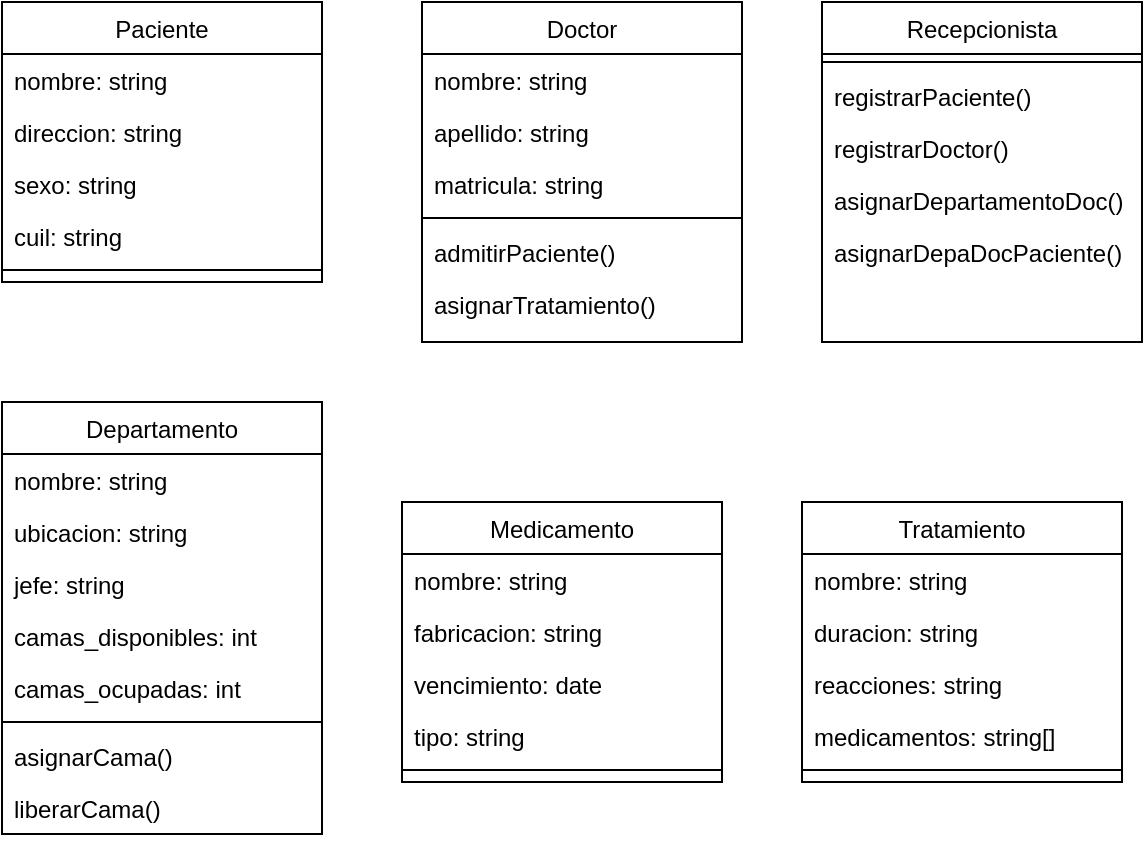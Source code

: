 <mxfile version="20.4.1" type="device"><diagram id="C5RBs43oDa-KdzZeNtuy" name="Page-1"><mxGraphModel dx="1102" dy="614" grid="1" gridSize="10" guides="1" tooltips="1" connect="1" arrows="1" fold="1" page="1" pageScale="1" pageWidth="827" pageHeight="1169" math="0" shadow="0"><root><mxCell id="WIyWlLk6GJQsqaUBKTNV-0"/><mxCell id="WIyWlLk6GJQsqaUBKTNV-1" parent="WIyWlLk6GJQsqaUBKTNV-0"/><mxCell id="zkfFHV4jXpPFQw0GAbJ--17" value="Paciente" style="swimlane;fontStyle=0;align=center;verticalAlign=top;childLayout=stackLayout;horizontal=1;startSize=26;horizontalStack=0;resizeParent=1;resizeLast=0;collapsible=1;marginBottom=0;rounded=0;shadow=0;strokeWidth=1;" parent="WIyWlLk6GJQsqaUBKTNV-1" vertex="1"><mxGeometry x="150" y="110" width="160" height="140" as="geometry"><mxRectangle x="550" y="140" width="160" height="26" as="alternateBounds"/></mxGeometry></mxCell><mxCell id="zkfFHV4jXpPFQw0GAbJ--18" value="nombre: string" style="text;align=left;verticalAlign=top;spacingLeft=4;spacingRight=4;overflow=hidden;rotatable=0;points=[[0,0.5],[1,0.5]];portConstraint=eastwest;" parent="zkfFHV4jXpPFQw0GAbJ--17" vertex="1"><mxGeometry y="26" width="160" height="26" as="geometry"/></mxCell><mxCell id="zkfFHV4jXpPFQw0GAbJ--19" value="direccion: string" style="text;align=left;verticalAlign=top;spacingLeft=4;spacingRight=4;overflow=hidden;rotatable=0;points=[[0,0.5],[1,0.5]];portConstraint=eastwest;rounded=0;shadow=0;html=0;" parent="zkfFHV4jXpPFQw0GAbJ--17" vertex="1"><mxGeometry y="52" width="160" height="26" as="geometry"/></mxCell><mxCell id="zkfFHV4jXpPFQw0GAbJ--20" value="sexo: string" style="text;align=left;verticalAlign=top;spacingLeft=4;spacingRight=4;overflow=hidden;rotatable=0;points=[[0,0.5],[1,0.5]];portConstraint=eastwest;rounded=0;shadow=0;html=0;" parent="zkfFHV4jXpPFQw0GAbJ--17" vertex="1"><mxGeometry y="78" width="160" height="26" as="geometry"/></mxCell><mxCell id="zkfFHV4jXpPFQw0GAbJ--21" value="cuil: string" style="text;align=left;verticalAlign=top;spacingLeft=4;spacingRight=4;overflow=hidden;rotatable=0;points=[[0,0.5],[1,0.5]];portConstraint=eastwest;rounded=0;shadow=0;html=0;" parent="zkfFHV4jXpPFQw0GAbJ--17" vertex="1"><mxGeometry y="104" width="160" height="26" as="geometry"/></mxCell><mxCell id="zkfFHV4jXpPFQw0GAbJ--23" value="" style="line;html=1;strokeWidth=1;align=left;verticalAlign=middle;spacingTop=-1;spacingLeft=3;spacingRight=3;rotatable=0;labelPosition=right;points=[];portConstraint=eastwest;" parent="zkfFHV4jXpPFQw0GAbJ--17" vertex="1"><mxGeometry y="130" width="160" height="8" as="geometry"/></mxCell><mxCell id="ZNKSyRosEJlY0916CNZ9-0" value="Doctor" style="swimlane;fontStyle=0;align=center;verticalAlign=top;childLayout=stackLayout;horizontal=1;startSize=26;horizontalStack=0;resizeParent=1;resizeLast=0;collapsible=1;marginBottom=0;rounded=0;shadow=0;strokeWidth=1;" vertex="1" parent="WIyWlLk6GJQsqaUBKTNV-1"><mxGeometry x="360" y="110" width="160" height="170" as="geometry"><mxRectangle x="550" y="140" width="160" height="26" as="alternateBounds"/></mxGeometry></mxCell><mxCell id="ZNKSyRosEJlY0916CNZ9-1" value="nombre: string" style="text;align=left;verticalAlign=top;spacingLeft=4;spacingRight=4;overflow=hidden;rotatable=0;points=[[0,0.5],[1,0.5]];portConstraint=eastwest;" vertex="1" parent="ZNKSyRosEJlY0916CNZ9-0"><mxGeometry y="26" width="160" height="26" as="geometry"/></mxCell><mxCell id="ZNKSyRosEJlY0916CNZ9-2" value="apellido: string" style="text;align=left;verticalAlign=top;spacingLeft=4;spacingRight=4;overflow=hidden;rotatable=0;points=[[0,0.5],[1,0.5]];portConstraint=eastwest;rounded=0;shadow=0;html=0;" vertex="1" parent="ZNKSyRosEJlY0916CNZ9-0"><mxGeometry y="52" width="160" height="26" as="geometry"/></mxCell><mxCell id="ZNKSyRosEJlY0916CNZ9-3" value="matricula: string" style="text;align=left;verticalAlign=top;spacingLeft=4;spacingRight=4;overflow=hidden;rotatable=0;points=[[0,0.5],[1,0.5]];portConstraint=eastwest;rounded=0;shadow=0;html=0;" vertex="1" parent="ZNKSyRosEJlY0916CNZ9-0"><mxGeometry y="78" width="160" height="26" as="geometry"/></mxCell><mxCell id="ZNKSyRosEJlY0916CNZ9-6" value="" style="line;html=1;strokeWidth=1;align=left;verticalAlign=middle;spacingTop=-1;spacingLeft=3;spacingRight=3;rotatable=0;labelPosition=right;points=[];portConstraint=eastwest;" vertex="1" parent="ZNKSyRosEJlY0916CNZ9-0"><mxGeometry y="104" width="160" height="8" as="geometry"/></mxCell><mxCell id="ZNKSyRosEJlY0916CNZ9-7" value="admitirPaciente()" style="text;align=left;verticalAlign=top;spacingLeft=4;spacingRight=4;overflow=hidden;rotatable=0;points=[[0,0.5],[1,0.5]];portConstraint=eastwest;" vertex="1" parent="ZNKSyRosEJlY0916CNZ9-0"><mxGeometry y="112" width="160" height="26" as="geometry"/></mxCell><mxCell id="ZNKSyRosEJlY0916CNZ9-8" value="asignarTratamiento()" style="text;align=left;verticalAlign=top;spacingLeft=4;spacingRight=4;overflow=hidden;rotatable=0;points=[[0,0.5],[1,0.5]];portConstraint=eastwest;" vertex="1" parent="ZNKSyRosEJlY0916CNZ9-0"><mxGeometry y="138" width="160" height="26" as="geometry"/></mxCell><mxCell id="ZNKSyRosEJlY0916CNZ9-9" value="Departamento" style="swimlane;fontStyle=0;align=center;verticalAlign=top;childLayout=stackLayout;horizontal=1;startSize=26;horizontalStack=0;resizeParent=1;resizeLast=0;collapsible=1;marginBottom=0;rounded=0;shadow=0;strokeWidth=1;" vertex="1" parent="WIyWlLk6GJQsqaUBKTNV-1"><mxGeometry x="150" y="310" width="160" height="216" as="geometry"><mxRectangle x="550" y="140" width="160" height="26" as="alternateBounds"/></mxGeometry></mxCell><mxCell id="ZNKSyRosEJlY0916CNZ9-10" value="nombre: string" style="text;align=left;verticalAlign=top;spacingLeft=4;spacingRight=4;overflow=hidden;rotatable=0;points=[[0,0.5],[1,0.5]];portConstraint=eastwest;" vertex="1" parent="ZNKSyRosEJlY0916CNZ9-9"><mxGeometry y="26" width="160" height="26" as="geometry"/></mxCell><mxCell id="ZNKSyRosEJlY0916CNZ9-11" value="ubicacion: string" style="text;align=left;verticalAlign=top;spacingLeft=4;spacingRight=4;overflow=hidden;rotatable=0;points=[[0,0.5],[1,0.5]];portConstraint=eastwest;rounded=0;shadow=0;html=0;" vertex="1" parent="ZNKSyRosEJlY0916CNZ9-9"><mxGeometry y="52" width="160" height="26" as="geometry"/></mxCell><mxCell id="ZNKSyRosEJlY0916CNZ9-12" value="jefe: string" style="text;align=left;verticalAlign=top;spacingLeft=4;spacingRight=4;overflow=hidden;rotatable=0;points=[[0,0.5],[1,0.5]];portConstraint=eastwest;rounded=0;shadow=0;html=0;" vertex="1" parent="ZNKSyRosEJlY0916CNZ9-9"><mxGeometry y="78" width="160" height="26" as="geometry"/></mxCell><mxCell id="ZNKSyRosEJlY0916CNZ9-13" value="camas_disponibles: int" style="text;align=left;verticalAlign=top;spacingLeft=4;spacingRight=4;overflow=hidden;rotatable=0;points=[[0,0.5],[1,0.5]];portConstraint=eastwest;rounded=0;shadow=0;html=0;" vertex="1" parent="ZNKSyRosEJlY0916CNZ9-9"><mxGeometry y="104" width="160" height="26" as="geometry"/></mxCell><mxCell id="ZNKSyRosEJlY0916CNZ9-14" value="camas_ocupadas: int" style="text;align=left;verticalAlign=top;spacingLeft=4;spacingRight=4;overflow=hidden;rotatable=0;points=[[0,0.5],[1,0.5]];portConstraint=eastwest;rounded=0;shadow=0;html=0;" vertex="1" parent="ZNKSyRosEJlY0916CNZ9-9"><mxGeometry y="130" width="160" height="26" as="geometry"/></mxCell><mxCell id="ZNKSyRosEJlY0916CNZ9-15" value="" style="line;html=1;strokeWidth=1;align=left;verticalAlign=middle;spacingTop=-1;spacingLeft=3;spacingRight=3;rotatable=0;labelPosition=right;points=[];portConstraint=eastwest;" vertex="1" parent="ZNKSyRosEJlY0916CNZ9-9"><mxGeometry y="156" width="160" height="8" as="geometry"/></mxCell><mxCell id="ZNKSyRosEJlY0916CNZ9-16" value="asignarCama()" style="text;align=left;verticalAlign=top;spacingLeft=4;spacingRight=4;overflow=hidden;rotatable=0;points=[[0,0.5],[1,0.5]];portConstraint=eastwest;" vertex="1" parent="ZNKSyRosEJlY0916CNZ9-9"><mxGeometry y="164" width="160" height="26" as="geometry"/></mxCell><mxCell id="ZNKSyRosEJlY0916CNZ9-17" value="liberarCama()" style="text;align=left;verticalAlign=top;spacingLeft=4;spacingRight=4;overflow=hidden;rotatable=0;points=[[0,0.5],[1,0.5]];portConstraint=eastwest;" vertex="1" parent="ZNKSyRosEJlY0916CNZ9-9"><mxGeometry y="190" width="160" height="26" as="geometry"/></mxCell><mxCell id="ZNKSyRosEJlY0916CNZ9-18" value="Medicamento" style="swimlane;fontStyle=0;align=center;verticalAlign=top;childLayout=stackLayout;horizontal=1;startSize=26;horizontalStack=0;resizeParent=1;resizeLast=0;collapsible=1;marginBottom=0;rounded=0;shadow=0;strokeWidth=1;" vertex="1" parent="WIyWlLk6GJQsqaUBKTNV-1"><mxGeometry x="350" y="360" width="160" height="140" as="geometry"><mxRectangle x="550" y="140" width="160" height="26" as="alternateBounds"/></mxGeometry></mxCell><mxCell id="ZNKSyRosEJlY0916CNZ9-19" value="nombre: string" style="text;align=left;verticalAlign=top;spacingLeft=4;spacingRight=4;overflow=hidden;rotatable=0;points=[[0,0.5],[1,0.5]];portConstraint=eastwest;" vertex="1" parent="ZNKSyRosEJlY0916CNZ9-18"><mxGeometry y="26" width="160" height="26" as="geometry"/></mxCell><mxCell id="ZNKSyRosEJlY0916CNZ9-20" value="fabricacion: string" style="text;align=left;verticalAlign=top;spacingLeft=4;spacingRight=4;overflow=hidden;rotatable=0;points=[[0,0.5],[1,0.5]];portConstraint=eastwest;rounded=0;shadow=0;html=0;" vertex="1" parent="ZNKSyRosEJlY0916CNZ9-18"><mxGeometry y="52" width="160" height="26" as="geometry"/></mxCell><mxCell id="ZNKSyRosEJlY0916CNZ9-21" value="vencimiento: date" style="text;align=left;verticalAlign=top;spacingLeft=4;spacingRight=4;overflow=hidden;rotatable=0;points=[[0,0.5],[1,0.5]];portConstraint=eastwest;rounded=0;shadow=0;html=0;" vertex="1" parent="ZNKSyRosEJlY0916CNZ9-18"><mxGeometry y="78" width="160" height="26" as="geometry"/></mxCell><mxCell id="ZNKSyRosEJlY0916CNZ9-22" value="tipo: string" style="text;align=left;verticalAlign=top;spacingLeft=4;spacingRight=4;overflow=hidden;rotatable=0;points=[[0,0.5],[1,0.5]];portConstraint=eastwest;rounded=0;shadow=0;html=0;" vertex="1" parent="ZNKSyRosEJlY0916CNZ9-18"><mxGeometry y="104" width="160" height="26" as="geometry"/></mxCell><mxCell id="ZNKSyRosEJlY0916CNZ9-24" value="" style="line;html=1;strokeWidth=1;align=left;verticalAlign=middle;spacingTop=-1;spacingLeft=3;spacingRight=3;rotatable=0;labelPosition=right;points=[];portConstraint=eastwest;" vertex="1" parent="ZNKSyRosEJlY0916CNZ9-18"><mxGeometry y="130" width="160" height="8" as="geometry"/></mxCell><mxCell id="ZNKSyRosEJlY0916CNZ9-27" value="Tratamiento" style="swimlane;fontStyle=0;align=center;verticalAlign=top;childLayout=stackLayout;horizontal=1;startSize=26;horizontalStack=0;resizeParent=1;resizeLast=0;collapsible=1;marginBottom=0;rounded=0;shadow=0;strokeWidth=1;" vertex="1" parent="WIyWlLk6GJQsqaUBKTNV-1"><mxGeometry x="550" y="360" width="160" height="140" as="geometry"><mxRectangle x="550" y="140" width="160" height="26" as="alternateBounds"/></mxGeometry></mxCell><mxCell id="ZNKSyRosEJlY0916CNZ9-28" value="nombre: string" style="text;align=left;verticalAlign=top;spacingLeft=4;spacingRight=4;overflow=hidden;rotatable=0;points=[[0,0.5],[1,0.5]];portConstraint=eastwest;" vertex="1" parent="ZNKSyRosEJlY0916CNZ9-27"><mxGeometry y="26" width="160" height="26" as="geometry"/></mxCell><mxCell id="ZNKSyRosEJlY0916CNZ9-29" value="duracion: string" style="text;align=left;verticalAlign=top;spacingLeft=4;spacingRight=4;overflow=hidden;rotatable=0;points=[[0,0.5],[1,0.5]];portConstraint=eastwest;rounded=0;shadow=0;html=0;" vertex="1" parent="ZNKSyRosEJlY0916CNZ9-27"><mxGeometry y="52" width="160" height="26" as="geometry"/></mxCell><mxCell id="ZNKSyRosEJlY0916CNZ9-30" value="reacciones: string" style="text;align=left;verticalAlign=top;spacingLeft=4;spacingRight=4;overflow=hidden;rotatable=0;points=[[0,0.5],[1,0.5]];portConstraint=eastwest;rounded=0;shadow=0;html=0;" vertex="1" parent="ZNKSyRosEJlY0916CNZ9-27"><mxGeometry y="78" width="160" height="26" as="geometry"/></mxCell><mxCell id="ZNKSyRosEJlY0916CNZ9-31" value="medicamentos: string[]" style="text;align=left;verticalAlign=top;spacingLeft=4;spacingRight=4;overflow=hidden;rotatable=0;points=[[0,0.5],[1,0.5]];portConstraint=eastwest;rounded=0;shadow=0;html=0;" vertex="1" parent="ZNKSyRosEJlY0916CNZ9-27"><mxGeometry y="104" width="160" height="26" as="geometry"/></mxCell><mxCell id="ZNKSyRosEJlY0916CNZ9-33" value="" style="line;html=1;strokeWidth=1;align=left;verticalAlign=middle;spacingTop=-1;spacingLeft=3;spacingRight=3;rotatable=0;labelPosition=right;points=[];portConstraint=eastwest;" vertex="1" parent="ZNKSyRosEJlY0916CNZ9-27"><mxGeometry y="130" width="160" height="8" as="geometry"/></mxCell><mxCell id="ZNKSyRosEJlY0916CNZ9-51" value="Recepcionista" style="swimlane;fontStyle=0;align=center;verticalAlign=top;childLayout=stackLayout;horizontal=1;startSize=26;horizontalStack=0;resizeParent=1;resizeLast=0;collapsible=1;marginBottom=0;rounded=0;shadow=0;strokeWidth=1;" vertex="1" parent="WIyWlLk6GJQsqaUBKTNV-1"><mxGeometry x="560" y="110" width="160" height="170" as="geometry"><mxRectangle x="550" y="140" width="160" height="26" as="alternateBounds"/></mxGeometry></mxCell><mxCell id="ZNKSyRosEJlY0916CNZ9-55" value="" style="line;html=1;strokeWidth=1;align=left;verticalAlign=middle;spacingTop=-1;spacingLeft=3;spacingRight=3;rotatable=0;labelPosition=right;points=[];portConstraint=eastwest;" vertex="1" parent="ZNKSyRosEJlY0916CNZ9-51"><mxGeometry y="26" width="160" height="8" as="geometry"/></mxCell><mxCell id="ZNKSyRosEJlY0916CNZ9-56" value="registrarPaciente()" style="text;align=left;verticalAlign=top;spacingLeft=4;spacingRight=4;overflow=hidden;rotatable=0;points=[[0,0.5],[1,0.5]];portConstraint=eastwest;" vertex="1" parent="ZNKSyRosEJlY0916CNZ9-51"><mxGeometry y="34" width="160" height="26" as="geometry"/></mxCell><mxCell id="ZNKSyRosEJlY0916CNZ9-57" value="registrarDoctor()" style="text;align=left;verticalAlign=top;spacingLeft=4;spacingRight=4;overflow=hidden;rotatable=0;points=[[0,0.5],[1,0.5]];portConstraint=eastwest;" vertex="1" parent="ZNKSyRosEJlY0916CNZ9-51"><mxGeometry y="60" width="160" height="26" as="geometry"/></mxCell><mxCell id="ZNKSyRosEJlY0916CNZ9-58" value="asignarDepartamentoDoc()" style="text;align=left;verticalAlign=top;spacingLeft=4;spacingRight=4;overflow=hidden;rotatable=0;points=[[0,0.5],[1,0.5]];portConstraint=eastwest;" vertex="1" parent="ZNKSyRosEJlY0916CNZ9-51"><mxGeometry y="86" width="160" height="26" as="geometry"/></mxCell><mxCell id="ZNKSyRosEJlY0916CNZ9-59" value="asignarDepaDocPaciente()" style="text;align=left;verticalAlign=top;spacingLeft=4;spacingRight=4;overflow=hidden;rotatable=0;points=[[0,0.5],[1,0.5]];portConstraint=eastwest;" vertex="1" parent="ZNKSyRosEJlY0916CNZ9-51"><mxGeometry y="112" width="160" height="26" as="geometry"/></mxCell></root></mxGraphModel></diagram></mxfile>